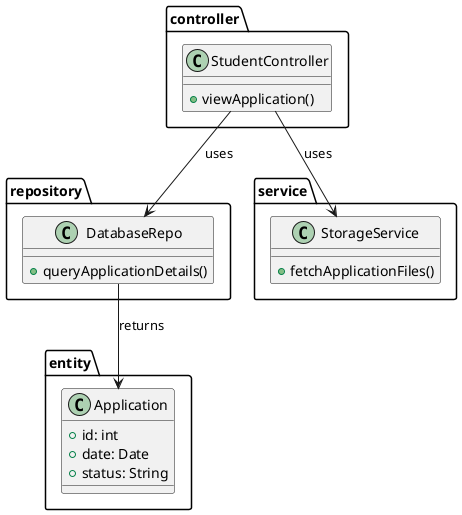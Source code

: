 @startuml
package controller {
    class StudentController {
        +viewApplication()
    }
}

package repository {
    class DatabaseRepo {
        +queryApplicationDetails()
    }
}

package service {
    class StorageService {
        +fetchApplicationFiles()
    }
}

package entity {
    class Application {
        +id: int
        +date: Date
        +status: String
    }
}

StudentController --> DatabaseRepo : uses
DatabaseRepo --> Application : returns
StudentController --> StorageService : uses
@enduml
